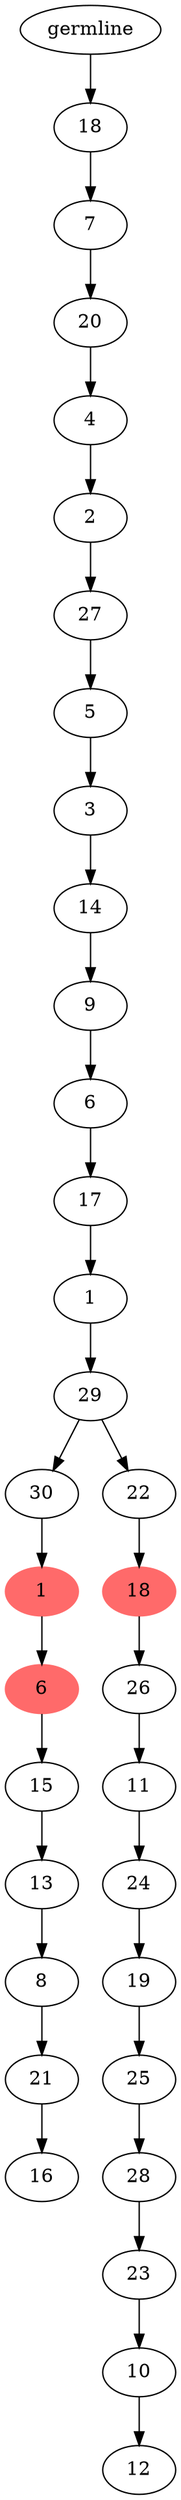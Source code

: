 digraph g {
	"32" -> "33";
	"33" [label="16"];
	"31" -> "32";
	"32" [label="21"];
	"30" -> "31";
	"31" [label="8"];
	"29" -> "30";
	"30" [label="13"];
	"28" -> "29";
	"29" [label="15"];
	"27" -> "28";
	"28" [color=indianred1, style=filled, label="6"];
	"26" -> "27";
	"27" [color=indianred1, style=filled, label="1"];
	"24" -> "25";
	"25" [label="12"];
	"23" -> "24";
	"24" [label="10"];
	"22" -> "23";
	"23" [label="23"];
	"21" -> "22";
	"22" [label="28"];
	"20" -> "21";
	"21" [label="25"];
	"19" -> "20";
	"20" [label="19"];
	"18" -> "19";
	"19" [label="24"];
	"17" -> "18";
	"18" [label="11"];
	"16" -> "17";
	"17" [label="26"];
	"15" -> "16";
	"16" [color=indianred1, style=filled, label="18"];
	"14" -> "15";
	"15" [label="22"];
	"14" -> "26";
	"26" [label="30"];
	"13" -> "14";
	"14" [label="29"];
	"12" -> "13";
	"13" [label="1"];
	"11" -> "12";
	"12" [label="17"];
	"10" -> "11";
	"11" [label="6"];
	"9" -> "10";
	"10" [label="9"];
	"8" -> "9";
	"9" [label="14"];
	"7" -> "8";
	"8" [label="3"];
	"6" -> "7";
	"7" [label="5"];
	"5" -> "6";
	"6" [label="27"];
	"4" -> "5";
	"5" [label="2"];
	"3" -> "4";
	"4" [label="4"];
	"2" -> "3";
	"3" [label="20"];
	"1" -> "2";
	"2" [label="7"];
	"0" -> "1";
	"1" [label="18"];
	"0" [label="germline"];
}
